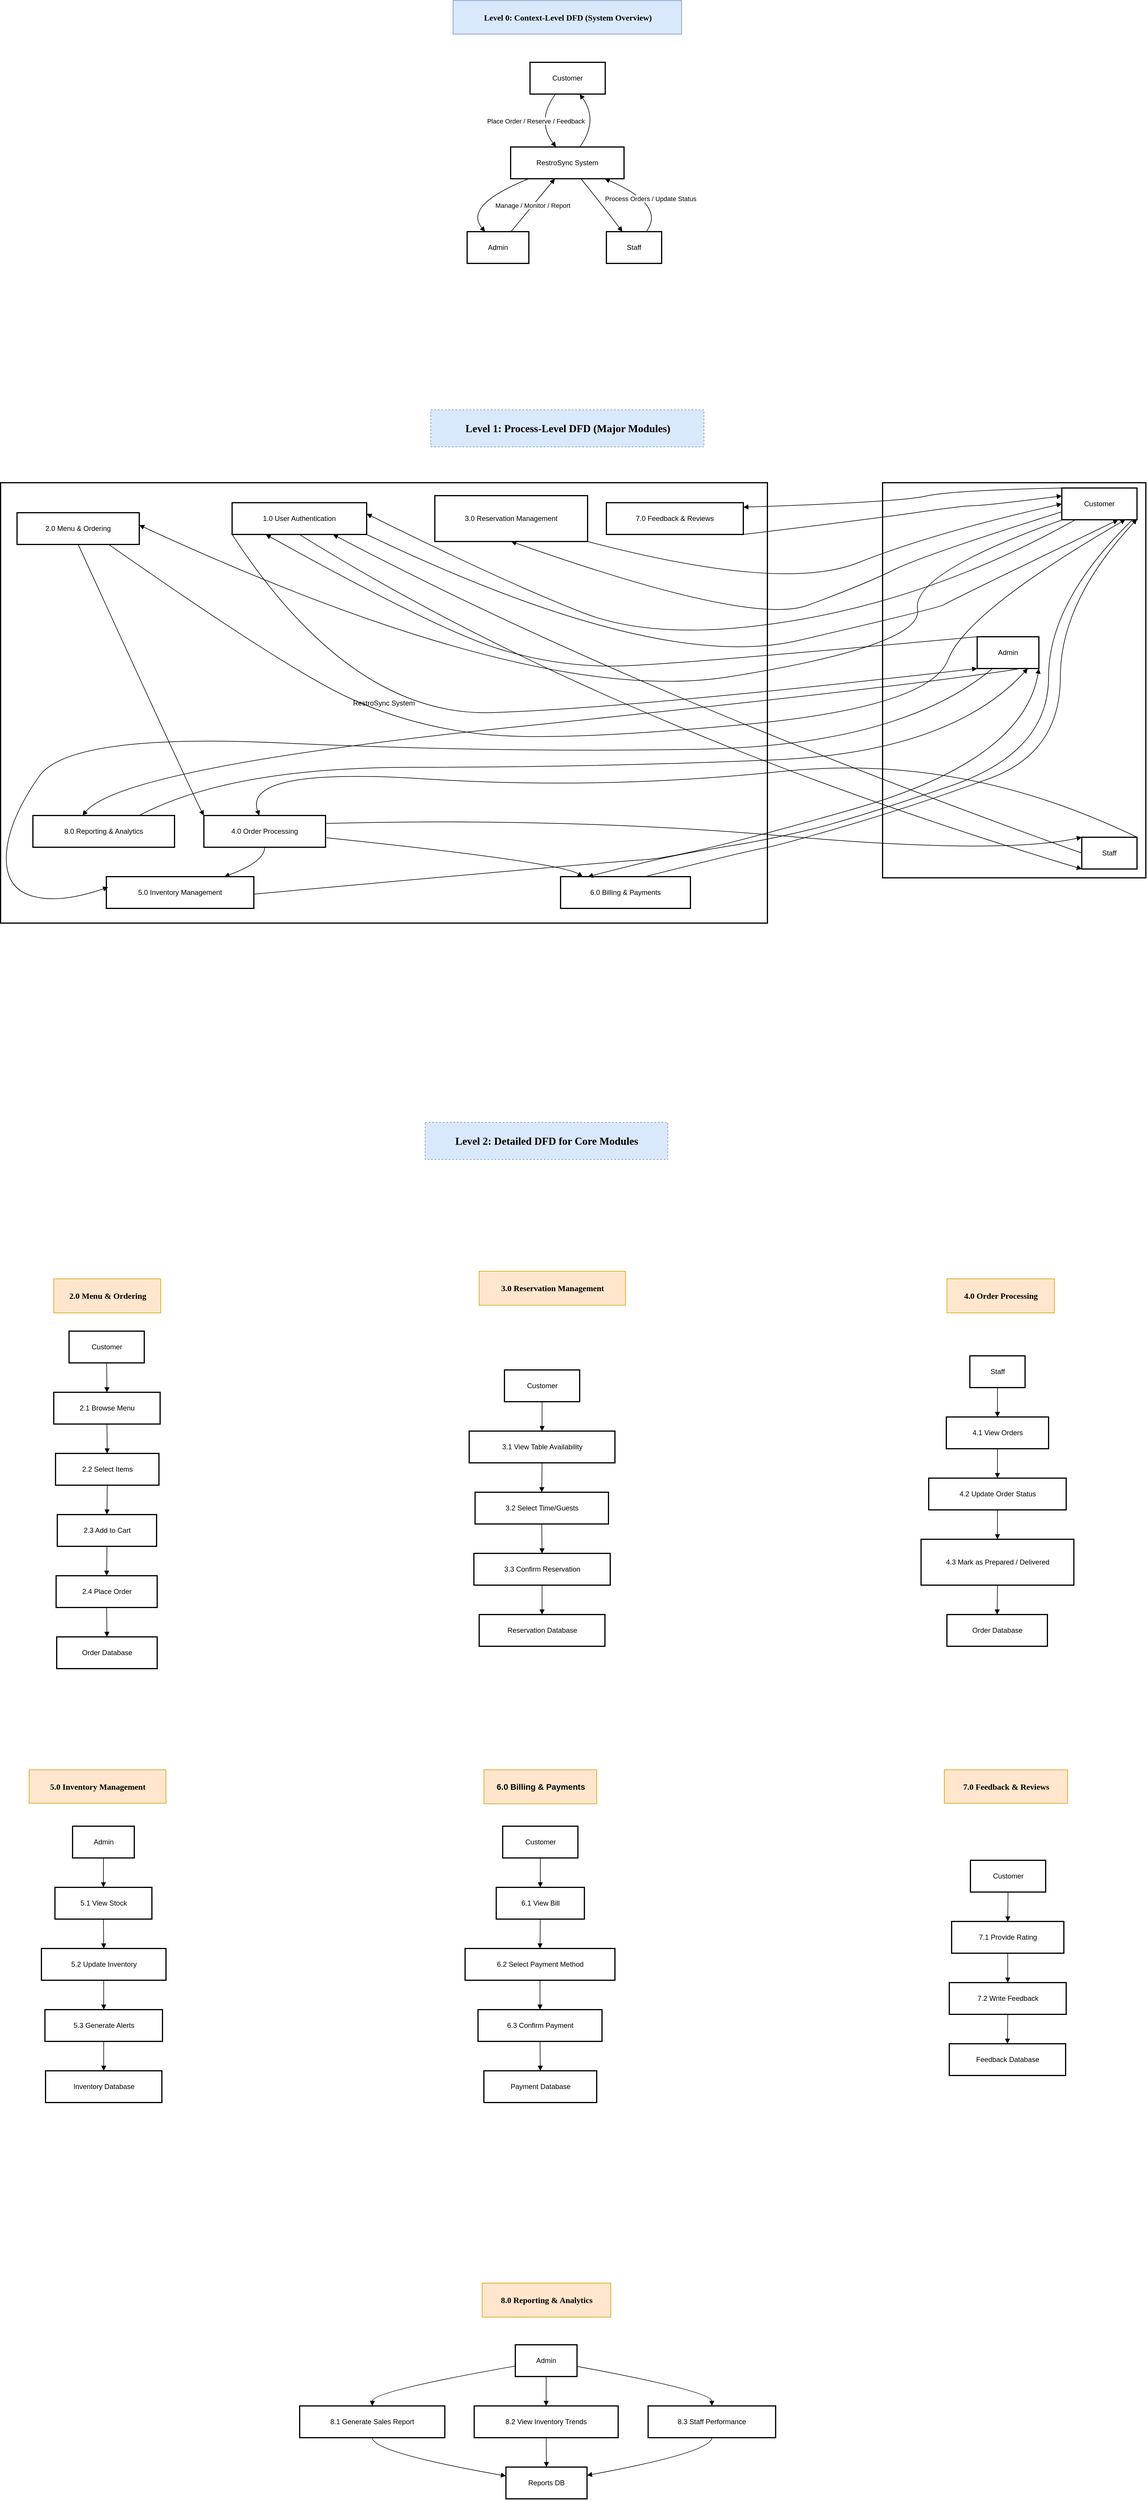 <mxfile version="26.2.14">
  <diagram name="Page-1" id="sDMXGvouz4B7TGpVtS56">
    <mxGraphModel dx="2436" dy="1327" grid="0" gridSize="10" guides="1" tooltips="1" connect="1" arrows="1" fold="1" page="0" pageScale="1" pageWidth="827" pageHeight="1169" math="0" shadow="0">
      <root>
        <mxCell id="0" />
        <mxCell id="1" parent="0" />
        <mxCell id="pabbp7h-cFKbLiE3yUMI-1" value="Customer" style="whiteSpace=wrap;strokeWidth=2;" vertex="1" parent="1">
          <mxGeometry x="389" y="-171" width="128" height="54" as="geometry" />
        </mxCell>
        <mxCell id="pabbp7h-cFKbLiE3yUMI-2" value="RestroSync System" style="whiteSpace=wrap;strokeWidth=2;" vertex="1" parent="1">
          <mxGeometry x="356" y="-27" width="193" height="54" as="geometry" />
        </mxCell>
        <mxCell id="pabbp7h-cFKbLiE3yUMI-3" value="Admin" style="whiteSpace=wrap;strokeWidth=2;" vertex="1" parent="1">
          <mxGeometry x="282" y="117" width="105" height="54" as="geometry" />
        </mxCell>
        <mxCell id="pabbp7h-cFKbLiE3yUMI-4" value="Staff" style="whiteSpace=wrap;strokeWidth=2;" vertex="1" parent="1">
          <mxGeometry x="519" y="117" width="94" height="54" as="geometry" />
        </mxCell>
        <mxCell id="pabbp7h-cFKbLiE3yUMI-5" value="Place Order / Reserve / Feedback" style="curved=1;startArrow=none;endArrow=block;exitX=0.34;exitY=1;entryX=0.4;entryY=0;rounded=0;" edge="1" parent="1" source="pabbp7h-cFKbLiE3yUMI-1" target="pabbp7h-cFKbLiE3yUMI-2">
          <mxGeometry relative="1" as="geometry">
            <Array as="points">
              <mxPoint x="399" y="-72" />
            </Array>
          </mxGeometry>
        </mxCell>
        <mxCell id="pabbp7h-cFKbLiE3yUMI-6" value="Manage / Monitor / Report" style="curved=1;startArrow=none;endArrow=block;exitX=0.71;exitY=0;entryX=0.39;entryY=1;rounded=0;" edge="1" parent="1" source="pabbp7h-cFKbLiE3yUMI-3" target="pabbp7h-cFKbLiE3yUMI-2">
          <mxGeometry relative="1" as="geometry">
            <Array as="points">
              <mxPoint x="394" y="72" />
            </Array>
          </mxGeometry>
        </mxCell>
        <mxCell id="pabbp7h-cFKbLiE3yUMI-7" value="Process Orders / Update Status" style="curved=1;startArrow=none;endArrow=block;exitX=0.72;exitY=0;entryX=0.83;entryY=1;rounded=0;" edge="1" parent="1" source="pabbp7h-cFKbLiE3yUMI-4" target="pabbp7h-cFKbLiE3yUMI-2">
          <mxGeometry relative="1" as="geometry">
            <Array as="points">
              <mxPoint x="621" y="72" />
            </Array>
          </mxGeometry>
        </mxCell>
        <mxCell id="pabbp7h-cFKbLiE3yUMI-8" value="" style="curved=1;startArrow=none;endArrow=block;exitX=0.61;exitY=0;entryX=0.66;entryY=1;rounded=0;" edge="1" parent="1" source="pabbp7h-cFKbLiE3yUMI-2" target="pabbp7h-cFKbLiE3yUMI-1">
          <mxGeometry relative="1" as="geometry">
            <Array as="points">
              <mxPoint x="506" y="-72" />
            </Array>
          </mxGeometry>
        </mxCell>
        <mxCell id="pabbp7h-cFKbLiE3yUMI-9" value="" style="curved=1;startArrow=none;endArrow=block;exitX=0.16;exitY=1;entryX=0.29;entryY=0;rounded=0;" edge="1" parent="1" source="pabbp7h-cFKbLiE3yUMI-2" target="pabbp7h-cFKbLiE3yUMI-3">
          <mxGeometry relative="1" as="geometry">
            <Array as="points">
              <mxPoint x="275" y="72" />
            </Array>
          </mxGeometry>
        </mxCell>
        <mxCell id="pabbp7h-cFKbLiE3yUMI-10" value="" style="curved=1;startArrow=none;endArrow=block;exitX=0.62;exitY=1;entryX=0.29;entryY=0;rounded=0;" edge="1" parent="1" source="pabbp7h-cFKbLiE3yUMI-2" target="pabbp7h-cFKbLiE3yUMI-4">
          <mxGeometry relative="1" as="geometry">
            <Array as="points">
              <mxPoint x="512" y="72" />
            </Array>
          </mxGeometry>
        </mxCell>
        <mxCell id="pabbp7h-cFKbLiE3yUMI-11" value="RestroSync System" style="whiteSpace=wrap;strokeWidth=2;" vertex="1" parent="1">
          <mxGeometry x="-512" y="544" width="1305" height="749" as="geometry" />
        </mxCell>
        <mxCell id="pabbp7h-cFKbLiE3yUMI-12" value="" style="whiteSpace=wrap;strokeWidth=2;" vertex="1" parent="1">
          <mxGeometry x="989" y="544" width="448" height="672" as="geometry" />
        </mxCell>
        <mxCell id="pabbp7h-cFKbLiE3yUMI-13" value="Customer" style="whiteSpace=wrap;strokeWidth=2;" vertex="1" parent="1">
          <mxGeometry x="1294" y="553" width="128" height="54" as="geometry" />
        </mxCell>
        <mxCell id="pabbp7h-cFKbLiE3yUMI-14" value="Admin" style="whiteSpace=wrap;strokeWidth=2;" vertex="1" parent="1">
          <mxGeometry x="1150" y="806" width="105" height="54" as="geometry" />
        </mxCell>
        <mxCell id="pabbp7h-cFKbLiE3yUMI-15" value="Staff" style="whiteSpace=wrap;strokeWidth=2;" vertex="1" parent="1">
          <mxGeometry x="1328" y="1147" width="94" height="54" as="geometry" />
        </mxCell>
        <mxCell id="pabbp7h-cFKbLiE3yUMI-16" value="1.0 User Authentication" style="whiteSpace=wrap;strokeWidth=2;" vertex="1" parent="1">
          <mxGeometry x="-118" y="578" width="229" height="54" as="geometry" />
        </mxCell>
        <mxCell id="pabbp7h-cFKbLiE3yUMI-17" value="2.0 Menu &amp; Ordering" style="whiteSpace=wrap;strokeWidth=2;" vertex="1" parent="1">
          <mxGeometry x="-484" y="595" width="208" height="54" as="geometry" />
        </mxCell>
        <mxCell id="pabbp7h-cFKbLiE3yUMI-18" value="3.0 Reservation Management" style="whiteSpace=wrap;strokeWidth=2;" vertex="1" parent="1">
          <mxGeometry x="227" y="566" width="260" height="78" as="geometry" />
        </mxCell>
        <mxCell id="pabbp7h-cFKbLiE3yUMI-19" value="4.0 Order Processing" style="whiteSpace=wrap;strokeWidth=2;" vertex="1" parent="1">
          <mxGeometry x="-166" y="1110" width="207" height="54" as="geometry" />
        </mxCell>
        <mxCell id="pabbp7h-cFKbLiE3yUMI-20" value="5.0 Inventory Management" style="whiteSpace=wrap;strokeWidth=2;" vertex="1" parent="1">
          <mxGeometry x="-332" y="1214" width="251" height="54" as="geometry" />
        </mxCell>
        <mxCell id="pabbp7h-cFKbLiE3yUMI-21" value="6.0 Billing &amp; Payments" style="whiteSpace=wrap;strokeWidth=2;" vertex="1" parent="1">
          <mxGeometry x="441" y="1214" width="221" height="54" as="geometry" />
        </mxCell>
        <mxCell id="pabbp7h-cFKbLiE3yUMI-22" value="7.0 Feedback &amp; Reviews" style="whiteSpace=wrap;strokeWidth=2;" vertex="1" parent="1">
          <mxGeometry x="519" y="578" width="233" height="54" as="geometry" />
        </mxCell>
        <mxCell id="pabbp7h-cFKbLiE3yUMI-23" value="8.0 Reporting &amp; Analytics" style="whiteSpace=wrap;strokeWidth=2;" vertex="1" parent="1">
          <mxGeometry x="-457" y="1110" width="241" height="54" as="geometry" />
        </mxCell>
        <mxCell id="pabbp7h-cFKbLiE3yUMI-24" value="" style="curved=1;startArrow=none;endArrow=block;exitX=0.18;exitY=1;entryX=1;entryY=0.35;rounded=0;" edge="1" parent="1" source="pabbp7h-cFKbLiE3yUMI-13" target="pabbp7h-cFKbLiE3yUMI-16">
          <mxGeometry relative="1" as="geometry">
            <Array as="points">
              <mxPoint x="1090" y="734" />
              <mxPoint x="615" y="818" />
              <mxPoint x="345" y="713" />
            </Array>
          </mxGeometry>
        </mxCell>
        <mxCell id="pabbp7h-cFKbLiE3yUMI-25" value="" style="curved=1;startArrow=none;endArrow=block;exitX=0;exitY=0;entryX=0.25;entryY=1;rounded=0;entryDx=0;entryDy=0;exitDx=0;exitDy=0;" edge="1" parent="1" source="pabbp7h-cFKbLiE3yUMI-14" target="pabbp7h-cFKbLiE3yUMI-16">
          <mxGeometry relative="1" as="geometry">
            <Array as="points">
              <mxPoint x="648" y="852" />
              <mxPoint x="446" y="859" />
              <mxPoint x="238" y="798" />
            </Array>
          </mxGeometry>
        </mxCell>
        <mxCell id="pabbp7h-cFKbLiE3yUMI-26" value="" style="curved=1;startArrow=none;endArrow=block;exitX=0;exitY=0.5;entryX=0.75;entryY=1;rounded=0;entryDx=0;entryDy=0;exitDx=0;exitDy=0;" edge="1" parent="1" source="pabbp7h-cFKbLiE3yUMI-15" target="pabbp7h-cFKbLiE3yUMI-16">
          <mxGeometry relative="1" as="geometry">
            <Array as="points">
              <mxPoint x="560.5" y="899" />
            </Array>
          </mxGeometry>
        </mxCell>
        <mxCell id="pabbp7h-cFKbLiE3yUMI-27" value="" style="curved=1;startArrow=none;endArrow=block;exitX=1;exitY=1;entryX=0.75;entryY=1;rounded=0;exitDx=0;exitDy=0;entryDx=0;entryDy=0;" edge="1" parent="1" source="pabbp7h-cFKbLiE3yUMI-16" target="pabbp7h-cFKbLiE3yUMI-13">
          <mxGeometry relative="1" as="geometry">
            <Array as="points">
              <mxPoint x="605" y="868" />
              <mxPoint x="1085" y="757" />
              <mxPoint x="1101.5" y="746" />
            </Array>
          </mxGeometry>
        </mxCell>
        <mxCell id="pabbp7h-cFKbLiE3yUMI-28" value="" style="curved=1;startArrow=none;endArrow=block;exitX=0;exitY=1;entryX=0;entryY=1;rounded=0;exitDx=0;exitDy=0;entryDx=0;entryDy=0;" edge="1" parent="1" source="pabbp7h-cFKbLiE3yUMI-16" target="pabbp7h-cFKbLiE3yUMI-14">
          <mxGeometry relative="1" as="geometry">
            <Array as="points">
              <mxPoint x="85" y="943" />
              <mxPoint x="565" y="927" />
            </Array>
          </mxGeometry>
        </mxCell>
        <mxCell id="pabbp7h-cFKbLiE3yUMI-29" value="" style="curved=1;startArrow=none;endArrow=block;exitX=0.5;exitY=1;entryX=0;entryY=1;rounded=0;exitDx=0;exitDy=0;entryDx=0;entryDy=0;" edge="1" parent="1" source="pabbp7h-cFKbLiE3yUMI-16" target="pabbp7h-cFKbLiE3yUMI-15">
          <mxGeometry relative="1" as="geometry">
            <Array as="points">
              <mxPoint x="519" y="957" />
            </Array>
          </mxGeometry>
        </mxCell>
        <mxCell id="pabbp7h-cFKbLiE3yUMI-30" value="" style="curved=1;startArrow=none;endArrow=block;exitX=0.01;exitY=1;entryX=1;entryY=0.39;rounded=0;" edge="1" parent="1" source="pabbp7h-cFKbLiE3yUMI-13" target="pabbp7h-cFKbLiE3yUMI-17">
          <mxGeometry relative="1" as="geometry">
            <Array as="points">
              <mxPoint x="1038" y="698" />
              <mxPoint x="1059" y="821" />
              <mxPoint x="398" y="927" />
            </Array>
          </mxGeometry>
        </mxCell>
        <mxCell id="pabbp7h-cFKbLiE3yUMI-31" value="" style="curved=1;startArrow=none;endArrow=block;exitX=0.75;exitY=1;entryX=0.846;entryY=0.994;rounded=0;exitDx=0;exitDy=0;entryDx=0;entryDy=0;entryPerimeter=0;" edge="1" parent="1" source="pabbp7h-cFKbLiE3yUMI-17" target="pabbp7h-cFKbLiE3yUMI-13">
          <mxGeometry relative="1" as="geometry">
            <Array as="points">
              <mxPoint x="-28" y="859" />
              <mxPoint x="184" y="958" />
              <mxPoint x="431" y="985" />
              <mxPoint x="1070" y="926" />
              <mxPoint x="1131" y="764" />
            </Array>
          </mxGeometry>
        </mxCell>
        <mxCell id="pabbp7h-cFKbLiE3yUMI-32" value="" style="curved=1;startArrow=none;endArrow=block;exitX=0;exitY=0.75;entryX=0.5;entryY=1;rounded=0;entryDx=0;entryDy=0;exitDx=0;exitDy=0;" edge="1" parent="1" source="pabbp7h-cFKbLiE3yUMI-13" target="pabbp7h-cFKbLiE3yUMI-18">
          <mxGeometry relative="1" as="geometry">
            <Array as="points">
              <mxPoint x="1059" y="667" />
              <mxPoint x="958" y="717" />
              <mxPoint x="765" y="788" />
            </Array>
          </mxGeometry>
        </mxCell>
        <mxCell id="pabbp7h-cFKbLiE3yUMI-33" value="" style="curved=1;startArrow=none;endArrow=block;exitX=1;exitY=1;entryX=0;entryY=0.5;rounded=0;exitDx=0;exitDy=0;entryDx=0;entryDy=0;" edge="1" parent="1" source="pabbp7h-cFKbLiE3yUMI-18" target="pabbp7h-cFKbLiE3yUMI-13">
          <mxGeometry relative="1" as="geometry">
            <Array as="points">
              <mxPoint x="819" y="731" />
              <mxPoint x="1076" y="629" />
            </Array>
          </mxGeometry>
        </mxCell>
        <mxCell id="pabbp7h-cFKbLiE3yUMI-34" value="" style="curved=1;startArrow=none;endArrow=block;rounded=0;exitX=1;exitY=0;exitDx=0;exitDy=0;" edge="1" parent="1" source="pabbp7h-cFKbLiE3yUMI-15" target="pabbp7h-cFKbLiE3yUMI-19">
          <mxGeometry relative="1" as="geometry">
            <Array as="points">
              <mxPoint x="1124.5" y="1003" />
              <mxPoint x="512" y="1067" />
              <mxPoint x="-100.5" y="1028" />
            </Array>
          </mxGeometry>
        </mxCell>
        <mxCell id="pabbp7h-cFKbLiE3yUMI-35" value="" style="curved=1;startArrow=none;endArrow=block;exitX=1;exitY=0.25;entryX=0;entryY=0;rounded=0;entryDx=0;entryDy=0;" edge="1" parent="1" source="pabbp7h-cFKbLiE3yUMI-19" target="pabbp7h-cFKbLiE3yUMI-15">
          <mxGeometry relative="1" as="geometry">
            <Array as="points">
              <mxPoint x="456" y="1113" />
              <mxPoint x="1189" y="1177" />
            </Array>
          </mxGeometry>
        </mxCell>
        <mxCell id="pabbp7h-cFKbLiE3yUMI-36" value="" style="curved=1;startArrow=none;endArrow=block;exitX=0.5;exitY=1;rounded=0;entryX=0;entryY=0;entryDx=0;entryDy=0;" edge="1" parent="1" source="pabbp7h-cFKbLiE3yUMI-17" target="pabbp7h-cFKbLiE3yUMI-19">
          <mxGeometry relative="1" as="geometry">
            <Array as="points">
              <mxPoint x="-180" y="1085" />
            </Array>
            <mxPoint x="-114" y="1110" as="targetPoint" />
          </mxGeometry>
        </mxCell>
        <mxCell id="pabbp7h-cFKbLiE3yUMI-37" value="" style="curved=1;startArrow=none;endArrow=block;exitX=1;exitY=0.7;entryX=0.17;entryY=0;rounded=0;" edge="1" parent="1" source="pabbp7h-cFKbLiE3yUMI-19" target="pabbp7h-cFKbLiE3yUMI-21">
          <mxGeometry relative="1" as="geometry">
            <Array as="points">
              <mxPoint x="440" y="1189" />
            </Array>
          </mxGeometry>
        </mxCell>
        <mxCell id="pabbp7h-cFKbLiE3yUMI-38" value="" style="curved=1;startArrow=none;endArrow=block;exitX=0.94;exitY=1;entryX=0.21;entryY=0;rounded=0;" edge="1" parent="1" source="pabbp7h-cFKbLiE3yUMI-13" target="pabbp7h-cFKbLiE3yUMI-21">
          <mxGeometry relative="1" as="geometry">
            <Array as="points">
              <mxPoint x="1271.5" y="746" />
              <mxPoint x="1271.5" y="1003" />
              <mxPoint x="939" y="1116" />
              <mxPoint x="796" y="1151" />
              <mxPoint x="659" y="1173" />
              <mxPoint x="577" y="1191" />
            </Array>
          </mxGeometry>
        </mxCell>
        <mxCell id="pabbp7h-cFKbLiE3yUMI-39" value="" style="curved=1;startArrow=none;endArrow=block;exitX=0.65;exitY=0;entryX=1;entryY=0.98;rounded=0;" edge="1" parent="1" source="pabbp7h-cFKbLiE3yUMI-21" target="pabbp7h-cFKbLiE3yUMI-13">
          <mxGeometry relative="1" as="geometry">
            <Array as="points">
              <mxPoint x="756" y="1171" />
              <mxPoint x="813" y="1161" />
              <mxPoint x="1051" y="1091" />
              <mxPoint x="1291.5" y="1003" />
              <mxPoint x="1291.5" y="746" />
            </Array>
          </mxGeometry>
        </mxCell>
        <mxCell id="pabbp7h-cFKbLiE3yUMI-40" value="" style="curved=1;startArrow=none;endArrow=block;exitX=0.25;exitY=1;entryX=0;entryY=0.5;rounded=0;entryDx=0;entryDy=0;exitDx=0;exitDy=0;" edge="1" parent="1" source="pabbp7h-cFKbLiE3yUMI-14">
          <mxGeometry relative="1" as="geometry">
            <Array as="points">
              <mxPoint x="1018" y="992" />
              <mxPoint x="322" y="1003" />
              <mxPoint x="-395" y="970" />
              <mxPoint x="-498" y="1117" />
              <mxPoint x="-506" y="1232" />
              <mxPoint x="-414" y="1261" />
            </Array>
            <mxPoint x="1132.95" y="882.0" as="sourcePoint" />
            <mxPoint x="-329" y="1232" as="targetPoint" />
          </mxGeometry>
        </mxCell>
        <mxCell id="pabbp7h-cFKbLiE3yUMI-41" value="" style="curved=1;startArrow=none;endArrow=block;exitX=0.5;exitY=1;entryX=0.8;entryY=0;rounded=0;" edge="1" parent="1" source="pabbp7h-cFKbLiE3yUMI-19" target="pabbp7h-cFKbLiE3yUMI-20">
          <mxGeometry relative="1" as="geometry">
            <Array as="points">
              <mxPoint x="-63" y="1189" />
            </Array>
          </mxGeometry>
        </mxCell>
        <mxCell id="pabbp7h-cFKbLiE3yUMI-42" value="" style="curved=1;startArrow=none;endArrow=block;exitX=1;exitY=0.31;entryX=1;entryY=0.76;rounded=0;" edge="1" parent="1">
          <mxGeometry relative="1" as="geometry">
            <Array as="points">
              <mxPoint x="520" y="1188.96" />
              <mxPoint x="653" y="1180.96" />
              <mxPoint x="1229.5" y="1015.96" />
            </Array>
            <mxPoint x="-81.0" y="1243.7" as="sourcePoint" />
            <mxPoint x="1255" y="860" as="targetPoint" />
          </mxGeometry>
        </mxCell>
        <mxCell id="pabbp7h-cFKbLiE3yUMI-43" value="" style="curved=1;startArrow=none;endArrow=block;exitX=0;exitY=0;entryX=1;entryY=0.14;rounded=0;exitDx=0;exitDy=0;" edge="1" parent="1" source="pabbp7h-cFKbLiE3yUMI-13" target="pabbp7h-cFKbLiE3yUMI-22">
          <mxGeometry relative="1" as="geometry">
            <Array as="points">
              <mxPoint x="1106" y="557" />
              <mxPoint x="1017" y="577" />
            </Array>
          </mxGeometry>
        </mxCell>
        <mxCell id="pabbp7h-cFKbLiE3yUMI-44" value="" style="curved=1;startArrow=none;endArrow=block;exitX=1;exitY=1;entryX=0;entryY=0.25;rounded=0;exitDx=0;exitDy=0;entryDx=0;entryDy=0;" edge="1" parent="1" source="pabbp7h-cFKbLiE3yUMI-22" target="pabbp7h-cFKbLiE3yUMI-13">
          <mxGeometry relative="1" as="geometry">
            <Array as="points">
              <mxPoint x="976" y="605" />
              <mxPoint x="1127" y="583" />
              <mxPoint x="1163" y="583" />
            </Array>
          </mxGeometry>
        </mxCell>
        <mxCell id="pabbp7h-cFKbLiE3yUMI-45" value="" style="curved=1;startArrow=none;endArrow=block;exitX=0.71;exitY=1;entryX=0.35;entryY=0;rounded=0;" edge="1" parent="1" source="pabbp7h-cFKbLiE3yUMI-14" target="pabbp7h-cFKbLiE3yUMI-23">
          <mxGeometry relative="1" as="geometry">
            <Array as="points">
              <mxPoint x="1039" y="890" />
              <mxPoint x="-304.5" y="1028" />
            </Array>
          </mxGeometry>
        </mxCell>
        <mxCell id="pabbp7h-cFKbLiE3yUMI-46" value="" style="curved=1;startArrow=none;endArrow=block;exitX=0.75;exitY=0;entryX=0.82;entryY=1;rounded=0;" edge="1" parent="1" source="pabbp7h-cFKbLiE3yUMI-23" target="pabbp7h-cFKbLiE3yUMI-14">
          <mxGeometry relative="1" as="geometry">
            <Array as="points">
              <mxPoint x="-120.5" y="1028" />
              <mxPoint x="500" y="1028" />
              <mxPoint x="1104.5" y="1003" />
            </Array>
          </mxGeometry>
        </mxCell>
        <mxCell id="pabbp7h-cFKbLiE3yUMI-47" value="Customer" style="whiteSpace=wrap;strokeWidth=2;" vertex="1" parent="1">
          <mxGeometry x="-395.5" y="1987" width="128" height="54" as="geometry" />
        </mxCell>
        <mxCell id="pabbp7h-cFKbLiE3yUMI-48" value="2.1 Browse Menu" style="whiteSpace=wrap;strokeWidth=2;" vertex="1" parent="1">
          <mxGeometry x="-421.5" y="2091" width="181" height="54" as="geometry" />
        </mxCell>
        <mxCell id="pabbp7h-cFKbLiE3yUMI-49" value="2.2 Select Items" style="whiteSpace=wrap;strokeWidth=2;" vertex="1" parent="1">
          <mxGeometry x="-418.5" y="2195" width="176" height="54" as="geometry" />
        </mxCell>
        <mxCell id="pabbp7h-cFKbLiE3yUMI-50" value="2.3 Add to Cart" style="whiteSpace=wrap;strokeWidth=2;" vertex="1" parent="1">
          <mxGeometry x="-415.5" y="2299" width="169" height="54" as="geometry" />
        </mxCell>
        <mxCell id="pabbp7h-cFKbLiE3yUMI-51" value="2.4 Place Order" style="whiteSpace=wrap;strokeWidth=2;" vertex="1" parent="1">
          <mxGeometry x="-417.5" y="2403" width="172" height="54" as="geometry" />
        </mxCell>
        <mxCell id="pabbp7h-cFKbLiE3yUMI-52" value="Order Database" style="whiteSpace=wrap;strokeWidth=2;" vertex="1" parent="1">
          <mxGeometry x="-416.5" y="2507" width="171" height="54" as="geometry" />
        </mxCell>
        <mxCell id="pabbp7h-cFKbLiE3yUMI-53" value="" style="curved=1;startArrow=none;endArrow=block;exitX=0.5;exitY=1;entryX=0.5;entryY=0;rounded=0;" edge="1" parent="1" source="pabbp7h-cFKbLiE3yUMI-47" target="pabbp7h-cFKbLiE3yUMI-48">
          <mxGeometry relative="1" as="geometry">
            <Array as="points" />
          </mxGeometry>
        </mxCell>
        <mxCell id="pabbp7h-cFKbLiE3yUMI-54" value="" style="curved=1;startArrow=none;endArrow=block;exitX=0.5;exitY=1;entryX=0.5;entryY=0;rounded=0;" edge="1" parent="1" source="pabbp7h-cFKbLiE3yUMI-48" target="pabbp7h-cFKbLiE3yUMI-49">
          <mxGeometry relative="1" as="geometry">
            <Array as="points" />
          </mxGeometry>
        </mxCell>
        <mxCell id="pabbp7h-cFKbLiE3yUMI-55" value="" style="curved=1;startArrow=none;endArrow=block;exitX=0.5;exitY=1;entryX=0.5;entryY=0;rounded=0;" edge="1" parent="1" source="pabbp7h-cFKbLiE3yUMI-49" target="pabbp7h-cFKbLiE3yUMI-50">
          <mxGeometry relative="1" as="geometry">
            <Array as="points" />
          </mxGeometry>
        </mxCell>
        <mxCell id="pabbp7h-cFKbLiE3yUMI-56" value="" style="curved=1;startArrow=none;endArrow=block;exitX=0.5;exitY=1;entryX=0.5;entryY=0;rounded=0;" edge="1" parent="1" source="pabbp7h-cFKbLiE3yUMI-50" target="pabbp7h-cFKbLiE3yUMI-51">
          <mxGeometry relative="1" as="geometry">
            <Array as="points" />
          </mxGeometry>
        </mxCell>
        <mxCell id="pabbp7h-cFKbLiE3yUMI-57" value="" style="curved=1;startArrow=none;endArrow=block;exitX=0.5;exitY=1;entryX=0.5;entryY=0;rounded=0;" edge="1" parent="1" source="pabbp7h-cFKbLiE3yUMI-51" target="pabbp7h-cFKbLiE3yUMI-52">
          <mxGeometry relative="1" as="geometry">
            <Array as="points" />
          </mxGeometry>
        </mxCell>
        <mxCell id="pabbp7h-cFKbLiE3yUMI-58" value="&lt;h2&gt;&lt;span data-end=&quot;1487&quot; data-start=&quot;1445&quot;&gt;&lt;span&gt;Level 2: Detailed DFD for Core Modules&lt;/span&gt;&lt;/span&gt;&lt;/h2&gt;" style="text;html=1;align=center;verticalAlign=middle;resizable=0;points=[];autosize=1;strokeColor=#6c8ebf;fillColor=#dae8fc;dashed=1;fontFamily=Verdana;fontStyle=1" vertex="1" parent="1">
          <mxGeometry x="210.5" y="1632" width="413" height="63" as="geometry" />
        </mxCell>
        <mxCell id="pabbp7h-cFKbLiE3yUMI-59" value="&lt;h3&gt;&lt;font face=&quot;Verdana&quot;&gt;&lt;strong data-end=&quot;1520&quot; data-start=&quot;1497&quot;&gt;2.0 Menu &amp;amp; Ordering&lt;/strong&gt;&lt;/font&gt;&lt;/h3&gt;" style="text;html=1;align=center;verticalAlign=middle;resizable=0;points=[];autosize=1;strokeColor=#d79b00;fillColor=#ffe6cc;" vertex="1" parent="1">
          <mxGeometry x="-421.5" y="1898" width="182" height="58" as="geometry" />
        </mxCell>
        <mxCell id="pabbp7h-cFKbLiE3yUMI-61" value="&lt;h3&gt;&lt;strong data-end=&quot;268&quot; data-start=&quot;220&quot;&gt;Level 0: Context-Level DFD (System Overview)&lt;/strong&gt;&lt;/h3&gt;" style="text;html=1;align=center;verticalAlign=middle;resizable=0;points=[];autosize=1;strokeColor=#6c8ebf;fillColor=#dae8fc;fontFamily=Verdana;fontStyle=1" vertex="1" parent="1">
          <mxGeometry x="258" y="-276" width="389" height="57" as="geometry" />
        </mxCell>
        <mxCell id="pabbp7h-cFKbLiE3yUMI-62" value="&lt;h2&gt;&lt;span&gt;Level 1: Process-Level DFD (Major Modules)&lt;/span&gt;&lt;/h2&gt;" style="text;html=1;align=center;verticalAlign=middle;resizable=0;points=[];autosize=1;strokeColor=#6c8ebf;fillColor=#dae8fc;fontStyle=1;fontFamily=Verdana;dashed=1;fillStyle=solid;" vertex="1" parent="1">
          <mxGeometry x="220" y="420" width="465" height="63" as="geometry" />
        </mxCell>
        <mxCell id="pabbp7h-cFKbLiE3yUMI-63" value="Customer" style="whiteSpace=wrap;strokeWidth=2;" vertex="1" parent="1">
          <mxGeometry x="345.5" y="2053" width="128" height="54" as="geometry" />
        </mxCell>
        <mxCell id="pabbp7h-cFKbLiE3yUMI-64" value="3.1 View Table Availability" style="whiteSpace=wrap;strokeWidth=2;" vertex="1" parent="1">
          <mxGeometry x="285.5" y="2157" width="248" height="54" as="geometry" />
        </mxCell>
        <mxCell id="pabbp7h-cFKbLiE3yUMI-65" value="3.2 Select Time/Guests" style="whiteSpace=wrap;strokeWidth=2;" vertex="1" parent="1">
          <mxGeometry x="295.5" y="2261" width="227" height="54" as="geometry" />
        </mxCell>
        <mxCell id="pabbp7h-cFKbLiE3yUMI-66" value="3.3 Confirm Reservation" style="whiteSpace=wrap;strokeWidth=2;" vertex="1" parent="1">
          <mxGeometry x="293.5" y="2365" width="232" height="54" as="geometry" />
        </mxCell>
        <mxCell id="pabbp7h-cFKbLiE3yUMI-67" value="Reservation Database" style="whiteSpace=wrap;strokeWidth=2;" vertex="1" parent="1">
          <mxGeometry x="302.5" y="2469" width="214" height="54" as="geometry" />
        </mxCell>
        <mxCell id="pabbp7h-cFKbLiE3yUMI-68" value="" style="curved=1;startArrow=none;endArrow=block;exitX=0.5;exitY=1;entryX=0.5;entryY=0;rounded=0;" edge="1" parent="1" source="pabbp7h-cFKbLiE3yUMI-63" target="pabbp7h-cFKbLiE3yUMI-64">
          <mxGeometry relative="1" as="geometry">
            <Array as="points" />
          </mxGeometry>
        </mxCell>
        <mxCell id="pabbp7h-cFKbLiE3yUMI-69" value="" style="curved=1;startArrow=none;endArrow=block;exitX=0.5;exitY=1;entryX=0.5;entryY=0;rounded=0;" edge="1" parent="1" source="pabbp7h-cFKbLiE3yUMI-64" target="pabbp7h-cFKbLiE3yUMI-65">
          <mxGeometry relative="1" as="geometry">
            <Array as="points" />
          </mxGeometry>
        </mxCell>
        <mxCell id="pabbp7h-cFKbLiE3yUMI-70" value="" style="curved=1;startArrow=none;endArrow=block;exitX=0.5;exitY=1;entryX=0.5;entryY=0;rounded=0;" edge="1" parent="1" source="pabbp7h-cFKbLiE3yUMI-65" target="pabbp7h-cFKbLiE3yUMI-66">
          <mxGeometry relative="1" as="geometry">
            <Array as="points" />
          </mxGeometry>
        </mxCell>
        <mxCell id="pabbp7h-cFKbLiE3yUMI-71" value="" style="curved=1;startArrow=none;endArrow=block;exitX=0.5;exitY=1;entryX=0.5;entryY=0;rounded=0;" edge="1" parent="1" source="pabbp7h-cFKbLiE3yUMI-66" target="pabbp7h-cFKbLiE3yUMI-67">
          <mxGeometry relative="1" as="geometry">
            <Array as="points" />
          </mxGeometry>
        </mxCell>
        <mxCell id="pabbp7h-cFKbLiE3yUMI-72" value="&lt;h3&gt;&lt;font face=&quot;Verdana&quot;&gt;3.0 Reservation Management&lt;/font&gt;&lt;/h3&gt;" style="text;html=1;align=center;verticalAlign=middle;resizable=0;points=[];autosize=1;strokeColor=#d79b00;fillColor=#ffe6cc;" vertex="1" parent="1">
          <mxGeometry x="302.5" y="1885" width="249" height="58" as="geometry" />
        </mxCell>
        <mxCell id="pabbp7h-cFKbLiE3yUMI-73" value="Staff" style="whiteSpace=wrap;strokeWidth=2;" vertex="1" parent="1">
          <mxGeometry x="1137.5" y="2029" width="94" height="54" as="geometry" />
        </mxCell>
        <mxCell id="pabbp7h-cFKbLiE3yUMI-74" value="4.1 View Orders" style="whiteSpace=wrap;strokeWidth=2;" vertex="1" parent="1">
          <mxGeometry x="1097.5" y="2133" width="174" height="54" as="geometry" />
        </mxCell>
        <mxCell id="pabbp7h-cFKbLiE3yUMI-75" value="4.2 Update Order Status" style="whiteSpace=wrap;strokeWidth=2;" vertex="1" parent="1">
          <mxGeometry x="1067.5" y="2237" width="234" height="54" as="geometry" />
        </mxCell>
        <mxCell id="pabbp7h-cFKbLiE3yUMI-76" value="4.3 Mark as Prepared / Delivered" style="whiteSpace=wrap;strokeWidth=2;" vertex="1" parent="1">
          <mxGeometry x="1054.5" y="2341" width="260" height="78" as="geometry" />
        </mxCell>
        <mxCell id="pabbp7h-cFKbLiE3yUMI-77" value="Order Database" style="whiteSpace=wrap;strokeWidth=2;" vertex="1" parent="1">
          <mxGeometry x="1098.5" y="2469" width="171" height="54" as="geometry" />
        </mxCell>
        <mxCell id="pabbp7h-cFKbLiE3yUMI-78" value="" style="curved=1;startArrow=none;endArrow=block;exitX=0.5;exitY=1;entryX=0.5;entryY=0;rounded=0;" edge="1" parent="1" source="pabbp7h-cFKbLiE3yUMI-73" target="pabbp7h-cFKbLiE3yUMI-74">
          <mxGeometry relative="1" as="geometry">
            <Array as="points" />
          </mxGeometry>
        </mxCell>
        <mxCell id="pabbp7h-cFKbLiE3yUMI-79" value="" style="curved=1;startArrow=none;endArrow=block;exitX=0.5;exitY=1;entryX=0.5;entryY=0;rounded=0;" edge="1" parent="1" source="pabbp7h-cFKbLiE3yUMI-74" target="pabbp7h-cFKbLiE3yUMI-75">
          <mxGeometry relative="1" as="geometry">
            <Array as="points" />
          </mxGeometry>
        </mxCell>
        <mxCell id="pabbp7h-cFKbLiE3yUMI-80" value="" style="curved=1;startArrow=none;endArrow=block;exitX=0.5;exitY=1;entryX=0.5;entryY=0;rounded=0;" edge="1" parent="1" source="pabbp7h-cFKbLiE3yUMI-75" target="pabbp7h-cFKbLiE3yUMI-76">
          <mxGeometry relative="1" as="geometry">
            <Array as="points" />
          </mxGeometry>
        </mxCell>
        <mxCell id="pabbp7h-cFKbLiE3yUMI-81" value="" style="curved=1;startArrow=none;endArrow=block;exitX=0.5;exitY=1;entryX=0.5;entryY=0;rounded=0;" edge="1" parent="1" source="pabbp7h-cFKbLiE3yUMI-76" target="pabbp7h-cFKbLiE3yUMI-77">
          <mxGeometry relative="1" as="geometry">
            <Array as="points" />
          </mxGeometry>
        </mxCell>
        <mxCell id="pabbp7h-cFKbLiE3yUMI-82" value="&lt;h3&gt;&lt;font face=&quot;Verdana&quot;&gt;4.0 Order Processing&lt;/font&gt;&lt;/h3&gt;" style="text;html=1;align=center;verticalAlign=middle;resizable=0;points=[];autosize=1;strokeColor=#d79b00;fillColor=#ffe6cc;" vertex="1" parent="1">
          <mxGeometry x="1098.5" y="1898" width="183" height="58" as="geometry" />
        </mxCell>
        <mxCell id="pabbp7h-cFKbLiE3yUMI-83" value="Admin" style="whiteSpace=wrap;strokeWidth=2;" vertex="1" parent="1">
          <mxGeometry x="-389.5" y="2829" width="105" height="54" as="geometry" />
        </mxCell>
        <mxCell id="pabbp7h-cFKbLiE3yUMI-84" value="5.1 View Stock" style="whiteSpace=wrap;strokeWidth=2;" vertex="1" parent="1">
          <mxGeometry x="-419.5" y="2933" width="165" height="54" as="geometry" />
        </mxCell>
        <mxCell id="pabbp7h-cFKbLiE3yUMI-85" value="5.2 Update Inventory" style="whiteSpace=wrap;strokeWidth=2;" vertex="1" parent="1">
          <mxGeometry x="-442.5" y="3037" width="212" height="54" as="geometry" />
        </mxCell>
        <mxCell id="pabbp7h-cFKbLiE3yUMI-86" value="5.3 Generate Alerts" style="whiteSpace=wrap;strokeWidth=2;" vertex="1" parent="1">
          <mxGeometry x="-436.5" y="3141" width="200" height="54" as="geometry" />
        </mxCell>
        <mxCell id="pabbp7h-cFKbLiE3yUMI-87" value="Inventory Database" style="whiteSpace=wrap;strokeWidth=2;" vertex="1" parent="1">
          <mxGeometry x="-435.5" y="3245" width="198" height="54" as="geometry" />
        </mxCell>
        <mxCell id="pabbp7h-cFKbLiE3yUMI-88" value="" style="curved=1;startArrow=none;endArrow=block;exitX=0.5;exitY=1;entryX=0.5;entryY=0;rounded=0;" edge="1" parent="1" source="pabbp7h-cFKbLiE3yUMI-83" target="pabbp7h-cFKbLiE3yUMI-84">
          <mxGeometry relative="1" as="geometry">
            <Array as="points" />
          </mxGeometry>
        </mxCell>
        <mxCell id="pabbp7h-cFKbLiE3yUMI-89" value="" style="curved=1;startArrow=none;endArrow=block;exitX=0.5;exitY=1;entryX=0.5;entryY=0;rounded=0;" edge="1" parent="1" source="pabbp7h-cFKbLiE3yUMI-84" target="pabbp7h-cFKbLiE3yUMI-85">
          <mxGeometry relative="1" as="geometry">
            <Array as="points" />
          </mxGeometry>
        </mxCell>
        <mxCell id="pabbp7h-cFKbLiE3yUMI-90" value="" style="curved=1;startArrow=none;endArrow=block;exitX=0.5;exitY=1;entryX=0.5;entryY=0;rounded=0;" edge="1" parent="1" source="pabbp7h-cFKbLiE3yUMI-85" target="pabbp7h-cFKbLiE3yUMI-86">
          <mxGeometry relative="1" as="geometry">
            <Array as="points" />
          </mxGeometry>
        </mxCell>
        <mxCell id="pabbp7h-cFKbLiE3yUMI-91" value="" style="curved=1;startArrow=none;endArrow=block;exitX=0.5;exitY=1;entryX=0.5;entryY=0;rounded=0;" edge="1" parent="1" source="pabbp7h-cFKbLiE3yUMI-86" target="pabbp7h-cFKbLiE3yUMI-87">
          <mxGeometry relative="1" as="geometry">
            <Array as="points" />
          </mxGeometry>
        </mxCell>
        <mxCell id="pabbp7h-cFKbLiE3yUMI-92" value="Customer" style="whiteSpace=wrap;strokeWidth=2;" vertex="1" parent="1">
          <mxGeometry x="342.5" y="2829" width="128" height="54" as="geometry" />
        </mxCell>
        <mxCell id="pabbp7h-cFKbLiE3yUMI-93" value="6.1 View Bill" style="whiteSpace=wrap;strokeWidth=2;" vertex="1" parent="1">
          <mxGeometry x="331.5" y="2933" width="150" height="54" as="geometry" />
        </mxCell>
        <mxCell id="pabbp7h-cFKbLiE3yUMI-94" value="6.2 Select Payment Method" style="whiteSpace=wrap;strokeWidth=2;" vertex="1" parent="1">
          <mxGeometry x="278.5" y="3037" width="255" height="54" as="geometry" />
        </mxCell>
        <mxCell id="pabbp7h-cFKbLiE3yUMI-95" value="6.3 Confirm Payment" style="whiteSpace=wrap;strokeWidth=2;" vertex="1" parent="1">
          <mxGeometry x="300.5" y="3141" width="211" height="54" as="geometry" />
        </mxCell>
        <mxCell id="pabbp7h-cFKbLiE3yUMI-96" value="Payment Database" style="whiteSpace=wrap;strokeWidth=2;" vertex="1" parent="1">
          <mxGeometry x="310.5" y="3245" width="192" height="54" as="geometry" />
        </mxCell>
        <mxCell id="pabbp7h-cFKbLiE3yUMI-97" value="" style="curved=1;startArrow=none;endArrow=block;exitX=0.5;exitY=1;entryX=0.5;entryY=0;rounded=0;" edge="1" parent="1" source="pabbp7h-cFKbLiE3yUMI-92" target="pabbp7h-cFKbLiE3yUMI-93">
          <mxGeometry relative="1" as="geometry">
            <Array as="points" />
          </mxGeometry>
        </mxCell>
        <mxCell id="pabbp7h-cFKbLiE3yUMI-98" value="" style="curved=1;startArrow=none;endArrow=block;exitX=0.5;exitY=1;entryX=0.5;entryY=0;rounded=0;" edge="1" parent="1" source="pabbp7h-cFKbLiE3yUMI-93" target="pabbp7h-cFKbLiE3yUMI-94">
          <mxGeometry relative="1" as="geometry">
            <Array as="points" />
          </mxGeometry>
        </mxCell>
        <mxCell id="pabbp7h-cFKbLiE3yUMI-99" value="" style="curved=1;startArrow=none;endArrow=block;exitX=0.5;exitY=1;entryX=0.5;entryY=0;rounded=0;" edge="1" parent="1" source="pabbp7h-cFKbLiE3yUMI-94" target="pabbp7h-cFKbLiE3yUMI-95">
          <mxGeometry relative="1" as="geometry">
            <Array as="points" />
          </mxGeometry>
        </mxCell>
        <mxCell id="pabbp7h-cFKbLiE3yUMI-100" value="" style="curved=1;startArrow=none;endArrow=block;exitX=0.5;exitY=1;entryX=0.5;entryY=0;rounded=0;" edge="1" parent="1" source="pabbp7h-cFKbLiE3yUMI-95" target="pabbp7h-cFKbLiE3yUMI-96">
          <mxGeometry relative="1" as="geometry">
            <Array as="points" />
          </mxGeometry>
        </mxCell>
        <mxCell id="pabbp7h-cFKbLiE3yUMI-101" value="Customer" style="whiteSpace=wrap;strokeWidth=2;" vertex="1" parent="1">
          <mxGeometry x="1138.5" y="2887" width="128" height="54" as="geometry" />
        </mxCell>
        <mxCell id="pabbp7h-cFKbLiE3yUMI-102" value="7.1 Provide Rating" style="whiteSpace=wrap;strokeWidth=2;" vertex="1" parent="1">
          <mxGeometry x="1106.5" y="2991" width="191" height="54" as="geometry" />
        </mxCell>
        <mxCell id="pabbp7h-cFKbLiE3yUMI-103" value="7.2 Write Feedback" style="whiteSpace=wrap;strokeWidth=2;" vertex="1" parent="1">
          <mxGeometry x="1102.5" y="3095" width="199" height="54" as="geometry" />
        </mxCell>
        <mxCell id="pabbp7h-cFKbLiE3yUMI-104" value="Feedback Database" style="whiteSpace=wrap;strokeWidth=2;" vertex="1" parent="1">
          <mxGeometry x="1102.5" y="3199" width="198" height="54" as="geometry" />
        </mxCell>
        <mxCell id="pabbp7h-cFKbLiE3yUMI-105" value="" style="curved=1;startArrow=none;endArrow=block;exitX=0.5;exitY=1;entryX=0.5;entryY=0;rounded=0;" edge="1" parent="1" source="pabbp7h-cFKbLiE3yUMI-101" target="pabbp7h-cFKbLiE3yUMI-102">
          <mxGeometry relative="1" as="geometry">
            <Array as="points" />
          </mxGeometry>
        </mxCell>
        <mxCell id="pabbp7h-cFKbLiE3yUMI-106" value="" style="curved=1;startArrow=none;endArrow=block;exitX=0.5;exitY=1;entryX=0.5;entryY=0;rounded=0;" edge="1" parent="1" source="pabbp7h-cFKbLiE3yUMI-102" target="pabbp7h-cFKbLiE3yUMI-103">
          <mxGeometry relative="1" as="geometry">
            <Array as="points" />
          </mxGeometry>
        </mxCell>
        <mxCell id="pabbp7h-cFKbLiE3yUMI-107" value="" style="curved=1;startArrow=none;endArrow=block;exitX=0.5;exitY=1;entryX=0.5;entryY=0;rounded=0;" edge="1" parent="1" source="pabbp7h-cFKbLiE3yUMI-103" target="pabbp7h-cFKbLiE3yUMI-104">
          <mxGeometry relative="1" as="geometry">
            <Array as="points" />
          </mxGeometry>
        </mxCell>
        <mxCell id="pabbp7h-cFKbLiE3yUMI-108" value="Admin" style="whiteSpace=wrap;strokeWidth=2;" vertex="1" parent="1">
          <mxGeometry x="364" y="3711" width="105" height="54" as="geometry" />
        </mxCell>
        <mxCell id="pabbp7h-cFKbLiE3yUMI-109" value="8.1 Generate Sales Report" style="whiteSpace=wrap;strokeWidth=2;" vertex="1" parent="1">
          <mxGeometry x="-3" y="3815" width="247" height="54" as="geometry" />
        </mxCell>
        <mxCell id="pabbp7h-cFKbLiE3yUMI-110" value="8.2 View Inventory Trends" style="whiteSpace=wrap;strokeWidth=2;" vertex="1" parent="1">
          <mxGeometry x="294" y="3815" width="245" height="54" as="geometry" />
        </mxCell>
        <mxCell id="pabbp7h-cFKbLiE3yUMI-111" value="8.3 Staff Performance" style="whiteSpace=wrap;strokeWidth=2;" vertex="1" parent="1">
          <mxGeometry x="590" y="3815" width="217" height="54" as="geometry" />
        </mxCell>
        <mxCell id="pabbp7h-cFKbLiE3yUMI-112" value="Reports DB" style="whiteSpace=wrap;strokeWidth=2;" vertex="1" parent="1">
          <mxGeometry x="348" y="3919" width="138" height="54" as="geometry" />
        </mxCell>
        <mxCell id="pabbp7h-cFKbLiE3yUMI-113" value="" style="curved=1;startArrow=none;endArrow=block;exitX=0;exitY=0.67;entryX=0.5;entryY=0;rounded=0;" edge="1" parent="1" source="pabbp7h-cFKbLiE3yUMI-108" target="pabbp7h-cFKbLiE3yUMI-109">
          <mxGeometry relative="1" as="geometry">
            <Array as="points">
              <mxPoint x="121" y="3790" />
            </Array>
          </mxGeometry>
        </mxCell>
        <mxCell id="pabbp7h-cFKbLiE3yUMI-114" value="" style="curved=1;startArrow=none;endArrow=block;exitX=0.5;exitY=1;entryX=0.5;entryY=0;rounded=0;" edge="1" parent="1" source="pabbp7h-cFKbLiE3yUMI-108" target="pabbp7h-cFKbLiE3yUMI-110">
          <mxGeometry relative="1" as="geometry">
            <Array as="points" />
          </mxGeometry>
        </mxCell>
        <mxCell id="pabbp7h-cFKbLiE3yUMI-115" value="" style="curved=1;startArrow=none;endArrow=block;exitX=1;exitY=0.68;entryX=0.5;entryY=0;rounded=0;" edge="1" parent="1" source="pabbp7h-cFKbLiE3yUMI-108" target="pabbp7h-cFKbLiE3yUMI-111">
          <mxGeometry relative="1" as="geometry">
            <Array as="points">
              <mxPoint x="698" y="3790" />
            </Array>
          </mxGeometry>
        </mxCell>
        <mxCell id="pabbp7h-cFKbLiE3yUMI-116" value="" style="curved=1;startArrow=none;endArrow=block;exitX=0.5;exitY=1;entryX=0;entryY=0.28;rounded=0;" edge="1" parent="1" source="pabbp7h-cFKbLiE3yUMI-109" target="pabbp7h-cFKbLiE3yUMI-112">
          <mxGeometry relative="1" as="geometry">
            <Array as="points">
              <mxPoint x="121" y="3894" />
            </Array>
          </mxGeometry>
        </mxCell>
        <mxCell id="pabbp7h-cFKbLiE3yUMI-117" value="" style="curved=1;startArrow=none;endArrow=block;exitX=0.5;exitY=1;entryX=0.5;entryY=0;rounded=0;" edge="1" parent="1" source="pabbp7h-cFKbLiE3yUMI-110" target="pabbp7h-cFKbLiE3yUMI-112">
          <mxGeometry relative="1" as="geometry">
            <Array as="points" />
          </mxGeometry>
        </mxCell>
        <mxCell id="pabbp7h-cFKbLiE3yUMI-118" value="" style="curved=1;startArrow=none;endArrow=block;exitX=0.5;exitY=1;entryX=1;entryY=0.26;rounded=0;" edge="1" parent="1" source="pabbp7h-cFKbLiE3yUMI-111" target="pabbp7h-cFKbLiE3yUMI-112">
          <mxGeometry relative="1" as="geometry">
            <Array as="points">
              <mxPoint x="698" y="3894" />
            </Array>
          </mxGeometry>
        </mxCell>
        <mxCell id="pabbp7h-cFKbLiE3yUMI-119" value="&lt;h3&gt;&lt;strong data-end=&quot;2814&quot; data-start=&quot;2785&quot;&gt;&lt;font face=&quot;Verdana&quot;&gt;8.0 Reporting &amp;amp; Analytics&lt;/font&gt;&lt;/strong&gt;&lt;/h3&gt;" style="text;html=1;align=center;verticalAlign=middle;resizable=0;points=[];autosize=1;strokeColor=#d79b00;fillColor=#ffe6cc;" vertex="1" parent="1">
          <mxGeometry x="307.5" y="3606" width="219" height="58" as="geometry" />
        </mxCell>
        <mxCell id="pabbp7h-cFKbLiE3yUMI-121" value="&lt;h3&gt;&lt;strong data-start=&quot;2610&quot; data-end=&quot;2636&quot;&gt;7.0 Feedback &amp;amp; Reviews&lt;/strong&gt;&lt;/h3&gt;" style="text;html=1;align=center;verticalAlign=middle;resizable=0;points=[];autosize=1;strokeColor=#d79b00;fillColor=#ffe6cc;fontFamily=Verdana;" vertex="1" parent="1">
          <mxGeometry x="1094" y="2733" width="210" height="57" as="geometry" />
        </mxCell>
        <mxCell id="pabbp7h-cFKbLiE3yUMI-122" value="&lt;h3&gt;&lt;strong data-end=&quot;2419&quot; data-start=&quot;2393&quot;&gt;6.0 Billing &amp;amp; Payments&lt;/strong&gt;&lt;/h3&gt;" style="text;html=1;align=center;verticalAlign=middle;resizable=0;points=[];autosize=1;strokeColor=#d79b00;fillColor=#ffe6cc;" vertex="1" parent="1">
          <mxGeometry x="310.5" y="2733" width="192" height="58" as="geometry" />
        </mxCell>
        <mxCell id="pabbp7h-cFKbLiE3yUMI-123" value="&lt;h3&gt;5.0 Inventory Management&lt;/h3&gt;" style="text;html=1;align=center;verticalAlign=middle;resizable=0;points=[];autosize=1;strokeColor=#d79b00;fillColor=#ffe6cc;fontFamily=Verdana;" vertex="1" parent="1">
          <mxGeometry x="-463.5" y="2733" width="233" height="57" as="geometry" />
        </mxCell>
      </root>
    </mxGraphModel>
  </diagram>
</mxfile>
